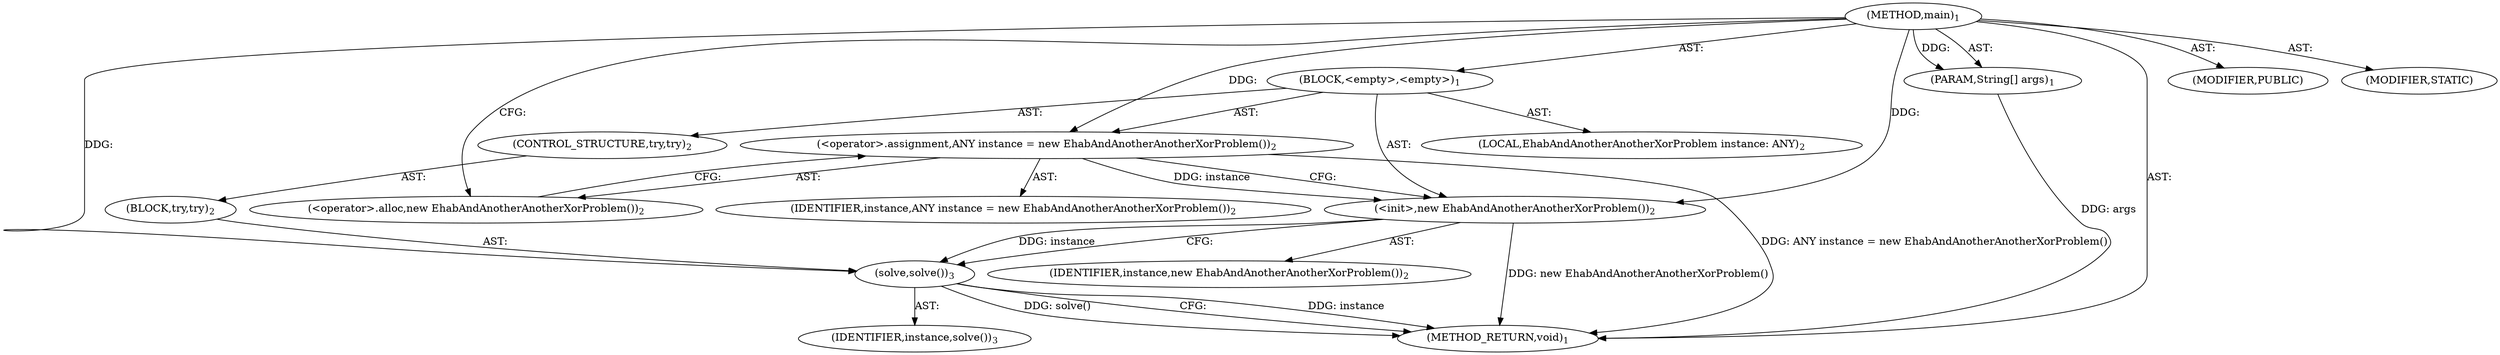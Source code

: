 digraph "main" {  
"19" [label = <(METHOD,main)<SUB>1</SUB>> ]
"20" [label = <(PARAM,String[] args)<SUB>1</SUB>> ]
"21" [label = <(BLOCK,&lt;empty&gt;,&lt;empty&gt;)<SUB>1</SUB>> ]
"4" [label = <(LOCAL,EhabAndAnotherAnotherXorProblem instance: ANY)<SUB>2</SUB>> ]
"22" [label = <(&lt;operator&gt;.assignment,ANY instance = new EhabAndAnotherAnotherXorProblem())<SUB>2</SUB>> ]
"23" [label = <(IDENTIFIER,instance,ANY instance = new EhabAndAnotherAnotherXorProblem())<SUB>2</SUB>> ]
"24" [label = <(&lt;operator&gt;.alloc,new EhabAndAnotherAnotherXorProblem())<SUB>2</SUB>> ]
"25" [label = <(&lt;init&gt;,new EhabAndAnotherAnotherXorProblem())<SUB>2</SUB>> ]
"3" [label = <(IDENTIFIER,instance,new EhabAndAnotherAnotherXorProblem())<SUB>2</SUB>> ]
"26" [label = <(CONTROL_STRUCTURE,try,try)<SUB>2</SUB>> ]
"27" [label = <(BLOCK,try,try)<SUB>2</SUB>> ]
"28" [label = <(solve,solve())<SUB>3</SUB>> ]
"29" [label = <(IDENTIFIER,instance,solve())<SUB>3</SUB>> ]
"30" [label = <(MODIFIER,PUBLIC)> ]
"31" [label = <(MODIFIER,STATIC)> ]
"32" [label = <(METHOD_RETURN,void)<SUB>1</SUB>> ]
  "19" -> "20"  [ label = "AST: "] 
  "19" -> "21"  [ label = "AST: "] 
  "19" -> "30"  [ label = "AST: "] 
  "19" -> "31"  [ label = "AST: "] 
  "19" -> "32"  [ label = "AST: "] 
  "21" -> "4"  [ label = "AST: "] 
  "21" -> "22"  [ label = "AST: "] 
  "21" -> "25"  [ label = "AST: "] 
  "21" -> "26"  [ label = "AST: "] 
  "22" -> "23"  [ label = "AST: "] 
  "22" -> "24"  [ label = "AST: "] 
  "25" -> "3"  [ label = "AST: "] 
  "26" -> "27"  [ label = "AST: "] 
  "27" -> "28"  [ label = "AST: "] 
  "28" -> "29"  [ label = "AST: "] 
  "22" -> "25"  [ label = "CFG: "] 
  "25" -> "28"  [ label = "CFG: "] 
  "24" -> "22"  [ label = "CFG: "] 
  "28" -> "32"  [ label = "CFG: "] 
  "19" -> "24"  [ label = "CFG: "] 
  "20" -> "32"  [ label = "DDG: args"] 
  "22" -> "32"  [ label = "DDG: ANY instance = new EhabAndAnotherAnotherXorProblem()"] 
  "25" -> "32"  [ label = "DDG: new EhabAndAnotherAnotherXorProblem()"] 
  "28" -> "32"  [ label = "DDG: instance"] 
  "28" -> "32"  [ label = "DDG: solve()"] 
  "19" -> "20"  [ label = "DDG: "] 
  "19" -> "22"  [ label = "DDG: "] 
  "22" -> "25"  [ label = "DDG: instance"] 
  "19" -> "25"  [ label = "DDG: "] 
  "25" -> "28"  [ label = "DDG: instance"] 
  "19" -> "28"  [ label = "DDG: "] 
}

